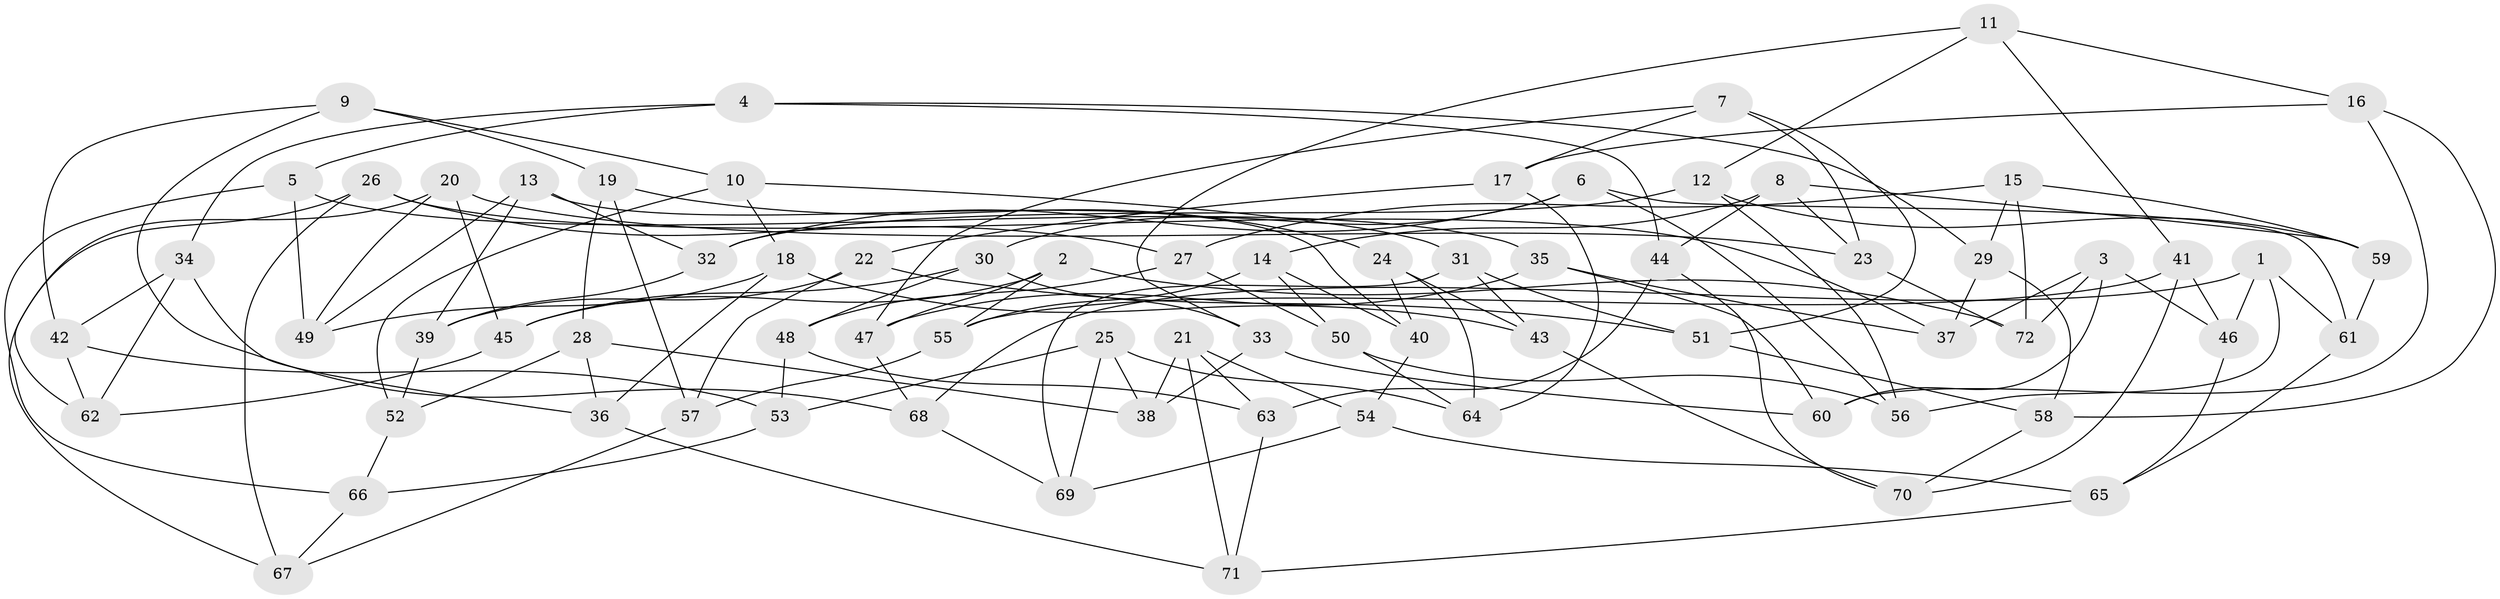 // coarse degree distribution, {6: 0.38, 4: 0.54, 5: 0.06, 3: 0.02}
// Generated by graph-tools (version 1.1) at 2025/24/03/03/25 07:24:22]
// undirected, 72 vertices, 144 edges
graph export_dot {
graph [start="1"]
  node [color=gray90,style=filled];
  1;
  2;
  3;
  4;
  5;
  6;
  7;
  8;
  9;
  10;
  11;
  12;
  13;
  14;
  15;
  16;
  17;
  18;
  19;
  20;
  21;
  22;
  23;
  24;
  25;
  26;
  27;
  28;
  29;
  30;
  31;
  32;
  33;
  34;
  35;
  36;
  37;
  38;
  39;
  40;
  41;
  42;
  43;
  44;
  45;
  46;
  47;
  48;
  49;
  50;
  51;
  52;
  53;
  54;
  55;
  56;
  57;
  58;
  59;
  60;
  61;
  62;
  63;
  64;
  65;
  66;
  67;
  68;
  69;
  70;
  71;
  72;
  1 -- 61;
  1 -- 68;
  1 -- 46;
  1 -- 56;
  2 -- 55;
  2 -- 45;
  2 -- 47;
  2 -- 72;
  3 -- 60;
  3 -- 46;
  3 -- 37;
  3 -- 72;
  4 -- 34;
  4 -- 44;
  4 -- 5;
  4 -- 29;
  5 -- 49;
  5 -- 66;
  5 -- 35;
  6 -- 32;
  6 -- 56;
  6 -- 61;
  6 -- 30;
  7 -- 47;
  7 -- 23;
  7 -- 17;
  7 -- 51;
  8 -- 14;
  8 -- 44;
  8 -- 59;
  8 -- 23;
  9 -- 19;
  9 -- 42;
  9 -- 68;
  9 -- 10;
  10 -- 18;
  10 -- 31;
  10 -- 52;
  11 -- 41;
  11 -- 12;
  11 -- 16;
  11 -- 33;
  12 -- 59;
  12 -- 56;
  12 -- 32;
  13 -- 39;
  13 -- 32;
  13 -- 40;
  13 -- 49;
  14 -- 50;
  14 -- 55;
  14 -- 40;
  15 -- 72;
  15 -- 59;
  15 -- 27;
  15 -- 29;
  16 -- 60;
  16 -- 58;
  16 -- 17;
  17 -- 22;
  17 -- 64;
  18 -- 43;
  18 -- 49;
  18 -- 36;
  19 -- 57;
  19 -- 28;
  19 -- 24;
  20 -- 67;
  20 -- 45;
  20 -- 23;
  20 -- 49;
  21 -- 63;
  21 -- 54;
  21 -- 38;
  21 -- 71;
  22 -- 51;
  22 -- 57;
  22 -- 39;
  23 -- 72;
  24 -- 43;
  24 -- 40;
  24 -- 64;
  25 -- 53;
  25 -- 38;
  25 -- 64;
  25 -- 69;
  26 -- 67;
  26 -- 37;
  26 -- 27;
  26 -- 62;
  27 -- 50;
  27 -- 48;
  28 -- 52;
  28 -- 38;
  28 -- 36;
  29 -- 58;
  29 -- 37;
  30 -- 33;
  30 -- 45;
  30 -- 48;
  31 -- 43;
  31 -- 69;
  31 -- 51;
  32 -- 39;
  33 -- 38;
  33 -- 60;
  34 -- 62;
  34 -- 36;
  34 -- 42;
  35 -- 37;
  35 -- 47;
  35 -- 60;
  36 -- 71;
  39 -- 52;
  40 -- 54;
  41 -- 46;
  41 -- 55;
  41 -- 70;
  42 -- 53;
  42 -- 62;
  43 -- 70;
  44 -- 70;
  44 -- 63;
  45 -- 62;
  46 -- 65;
  47 -- 68;
  48 -- 53;
  48 -- 63;
  50 -- 64;
  50 -- 56;
  51 -- 58;
  52 -- 66;
  53 -- 66;
  54 -- 65;
  54 -- 69;
  55 -- 57;
  57 -- 67;
  58 -- 70;
  59 -- 61;
  61 -- 65;
  63 -- 71;
  65 -- 71;
  66 -- 67;
  68 -- 69;
}
